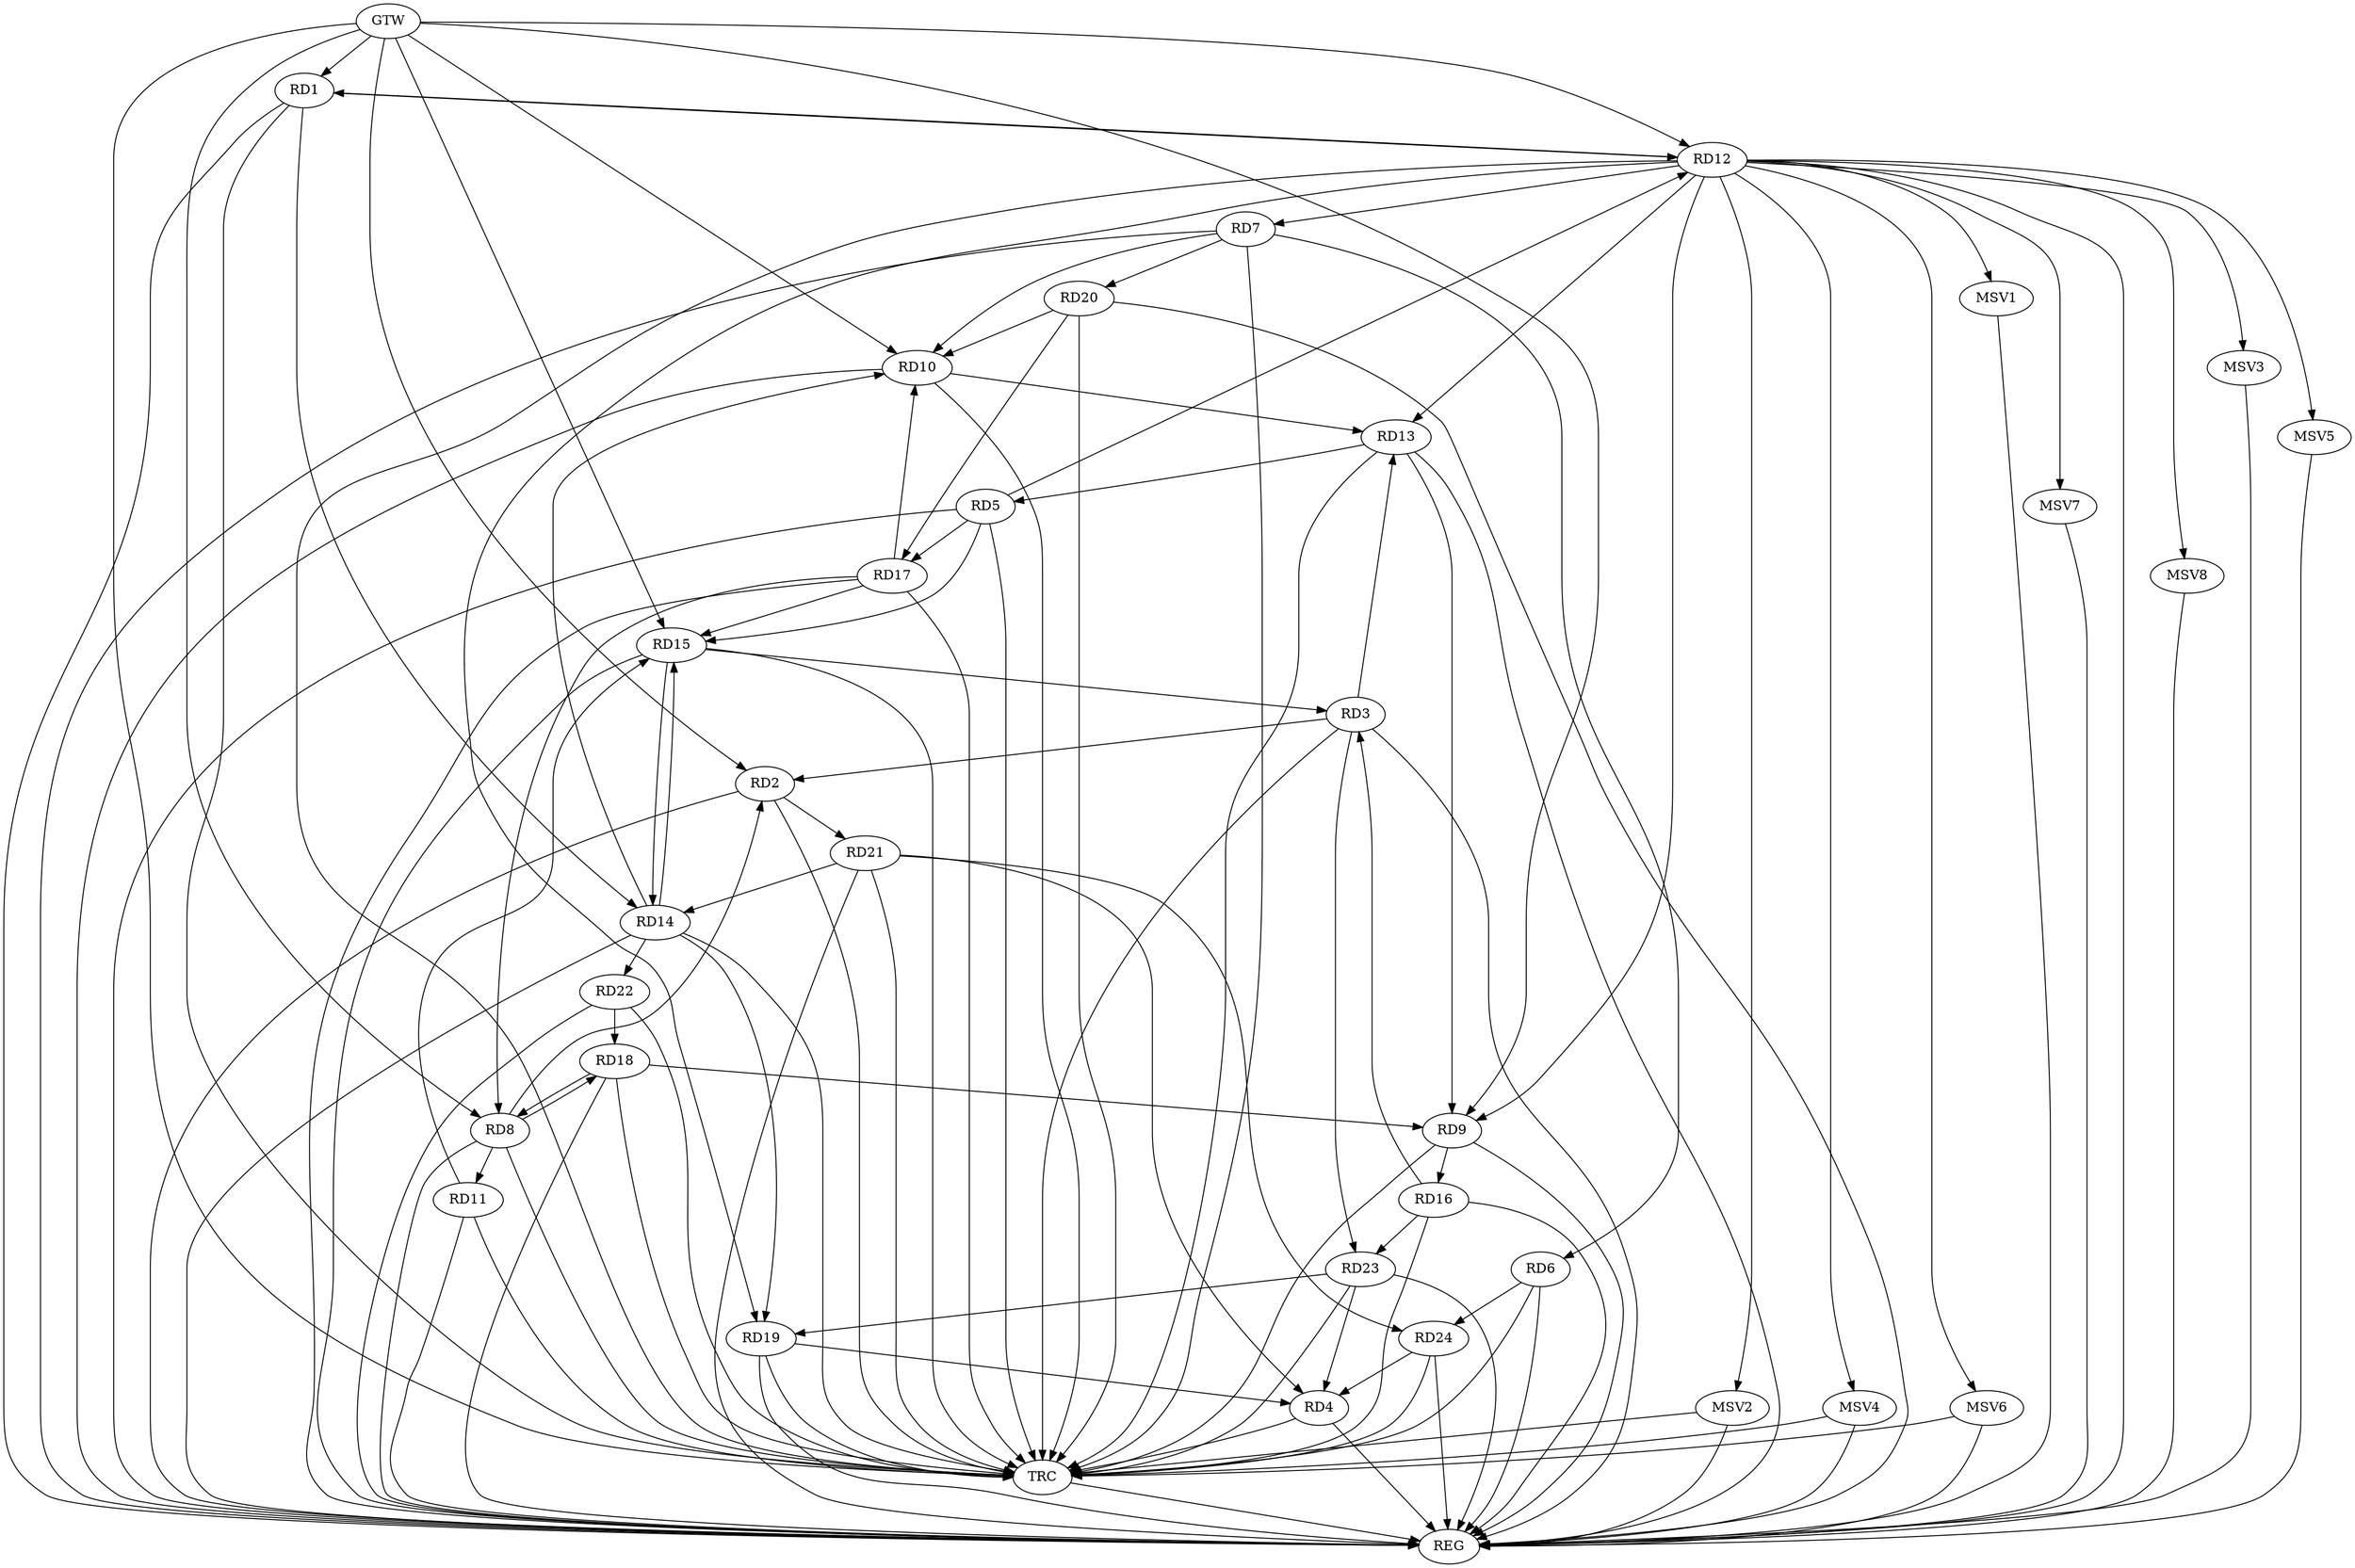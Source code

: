 strict digraph G {
  RD1 [ label="RD1" ];
  RD2 [ label="RD2" ];
  RD3 [ label="RD3" ];
  RD4 [ label="RD4" ];
  RD5 [ label="RD5" ];
  RD6 [ label="RD6" ];
  RD7 [ label="RD7" ];
  RD8 [ label="RD8" ];
  RD9 [ label="RD9" ];
  RD10 [ label="RD10" ];
  RD11 [ label="RD11" ];
  RD12 [ label="RD12" ];
  RD13 [ label="RD13" ];
  RD14 [ label="RD14" ];
  RD15 [ label="RD15" ];
  RD16 [ label="RD16" ];
  RD17 [ label="RD17" ];
  RD18 [ label="RD18" ];
  RD19 [ label="RD19" ];
  RD20 [ label="RD20" ];
  RD21 [ label="RD21" ];
  RD22 [ label="RD22" ];
  RD23 [ label="RD23" ];
  RD24 [ label="RD24" ];
  GTW [ label="GTW" ];
  REG [ label="REG" ];
  TRC [ label="TRC" ];
  MSV1 [ label="MSV1" ];
  MSV2 [ label="MSV2" ];
  MSV3 [ label="MSV3" ];
  MSV4 [ label="MSV4" ];
  MSV5 [ label="MSV5" ];
  MSV6 [ label="MSV6" ];
  MSV7 [ label="MSV7" ];
  MSV8 [ label="MSV8" ];
  RD1 -> RD12;
  RD12 -> RD1;
  RD1 -> RD14;
  RD3 -> RD2;
  RD8 -> RD2;
  RD2 -> RD21;
  RD3 -> RD13;
  RD15 -> RD3;
  RD16 -> RD3;
  RD3 -> RD23;
  RD19 -> RD4;
  RD21 -> RD4;
  RD23 -> RD4;
  RD24 -> RD4;
  RD5 -> RD12;
  RD13 -> RD5;
  RD5 -> RD15;
  RD5 -> RD17;
  RD7 -> RD6;
  RD6 -> RD24;
  RD7 -> RD10;
  RD12 -> RD7;
  RD7 -> RD20;
  RD8 -> RD11;
  RD17 -> RD8;
  RD8 -> RD18;
  RD18 -> RD8;
  RD12 -> RD9;
  RD13 -> RD9;
  RD9 -> RD16;
  RD18 -> RD9;
  RD10 -> RD13;
  RD14 -> RD10;
  RD17 -> RD10;
  RD20 -> RD10;
  RD11 -> RD15;
  RD12 -> RD13;
  RD12 -> RD19;
  RD14 -> RD15;
  RD15 -> RD14;
  RD14 -> RD19;
  RD21 -> RD14;
  RD14 -> RD22;
  RD17 -> RD15;
  RD16 -> RD23;
  RD20 -> RD17;
  RD22 -> RD18;
  RD23 -> RD19;
  RD21 -> RD24;
  GTW -> RD9;
  GTW -> RD10;
  GTW -> RD8;
  GTW -> RD2;
  GTW -> RD15;
  GTW -> RD1;
  GTW -> RD12;
  RD1 -> REG;
  RD2 -> REG;
  RD3 -> REG;
  RD4 -> REG;
  RD5 -> REG;
  RD6 -> REG;
  RD7 -> REG;
  RD8 -> REG;
  RD9 -> REG;
  RD10 -> REG;
  RD11 -> REG;
  RD12 -> REG;
  RD13 -> REG;
  RD14 -> REG;
  RD15 -> REG;
  RD16 -> REG;
  RD17 -> REG;
  RD18 -> REG;
  RD19 -> REG;
  RD20 -> REG;
  RD21 -> REG;
  RD22 -> REG;
  RD23 -> REG;
  RD24 -> REG;
  RD1 -> TRC;
  RD2 -> TRC;
  RD3 -> TRC;
  RD4 -> TRC;
  RD5 -> TRC;
  RD6 -> TRC;
  RD7 -> TRC;
  RD8 -> TRC;
  RD9 -> TRC;
  RD10 -> TRC;
  RD11 -> TRC;
  RD12 -> TRC;
  RD13 -> TRC;
  RD14 -> TRC;
  RD15 -> TRC;
  RD16 -> TRC;
  RD17 -> TRC;
  RD18 -> TRC;
  RD19 -> TRC;
  RD20 -> TRC;
  RD21 -> TRC;
  RD22 -> TRC;
  RD23 -> TRC;
  RD24 -> TRC;
  GTW -> TRC;
  TRC -> REG;
  RD12 -> MSV1;
  MSV1 -> REG;
  RD12 -> MSV2;
  MSV2 -> REG;
  MSV2 -> TRC;
  RD12 -> MSV3;
  MSV3 -> REG;
  RD12 -> MSV4;
  MSV4 -> REG;
  MSV4 -> TRC;
  RD12 -> MSV5;
  RD12 -> MSV6;
  MSV5 -> REG;
  MSV6 -> REG;
  MSV6 -> TRC;
  RD12 -> MSV7;
  RD12 -> MSV8;
  MSV7 -> REG;
  MSV8 -> REG;
}
